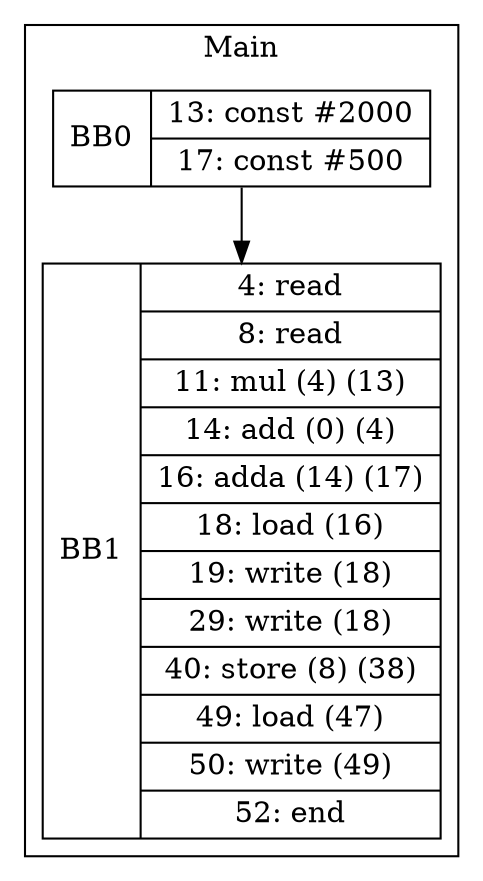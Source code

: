digraph G {
node [shape=record];
subgraph cluster_main{
label = "Main";
BB0 [shape=record, label="<b>BB0|{13: const #2000|17: const #500}"];
BB1 [shape=record, label="<b>BB1|{4: read|8: read|11: mul (4) (13)|14: add (0) (4)|16: adda (14) (17)|18: load (16)|19: write (18)|29: write (18)|40: store (8) (38)|49: load (47)|50: write (49)|52: end}"];
}
BB0:s -> BB1:n ;
}

